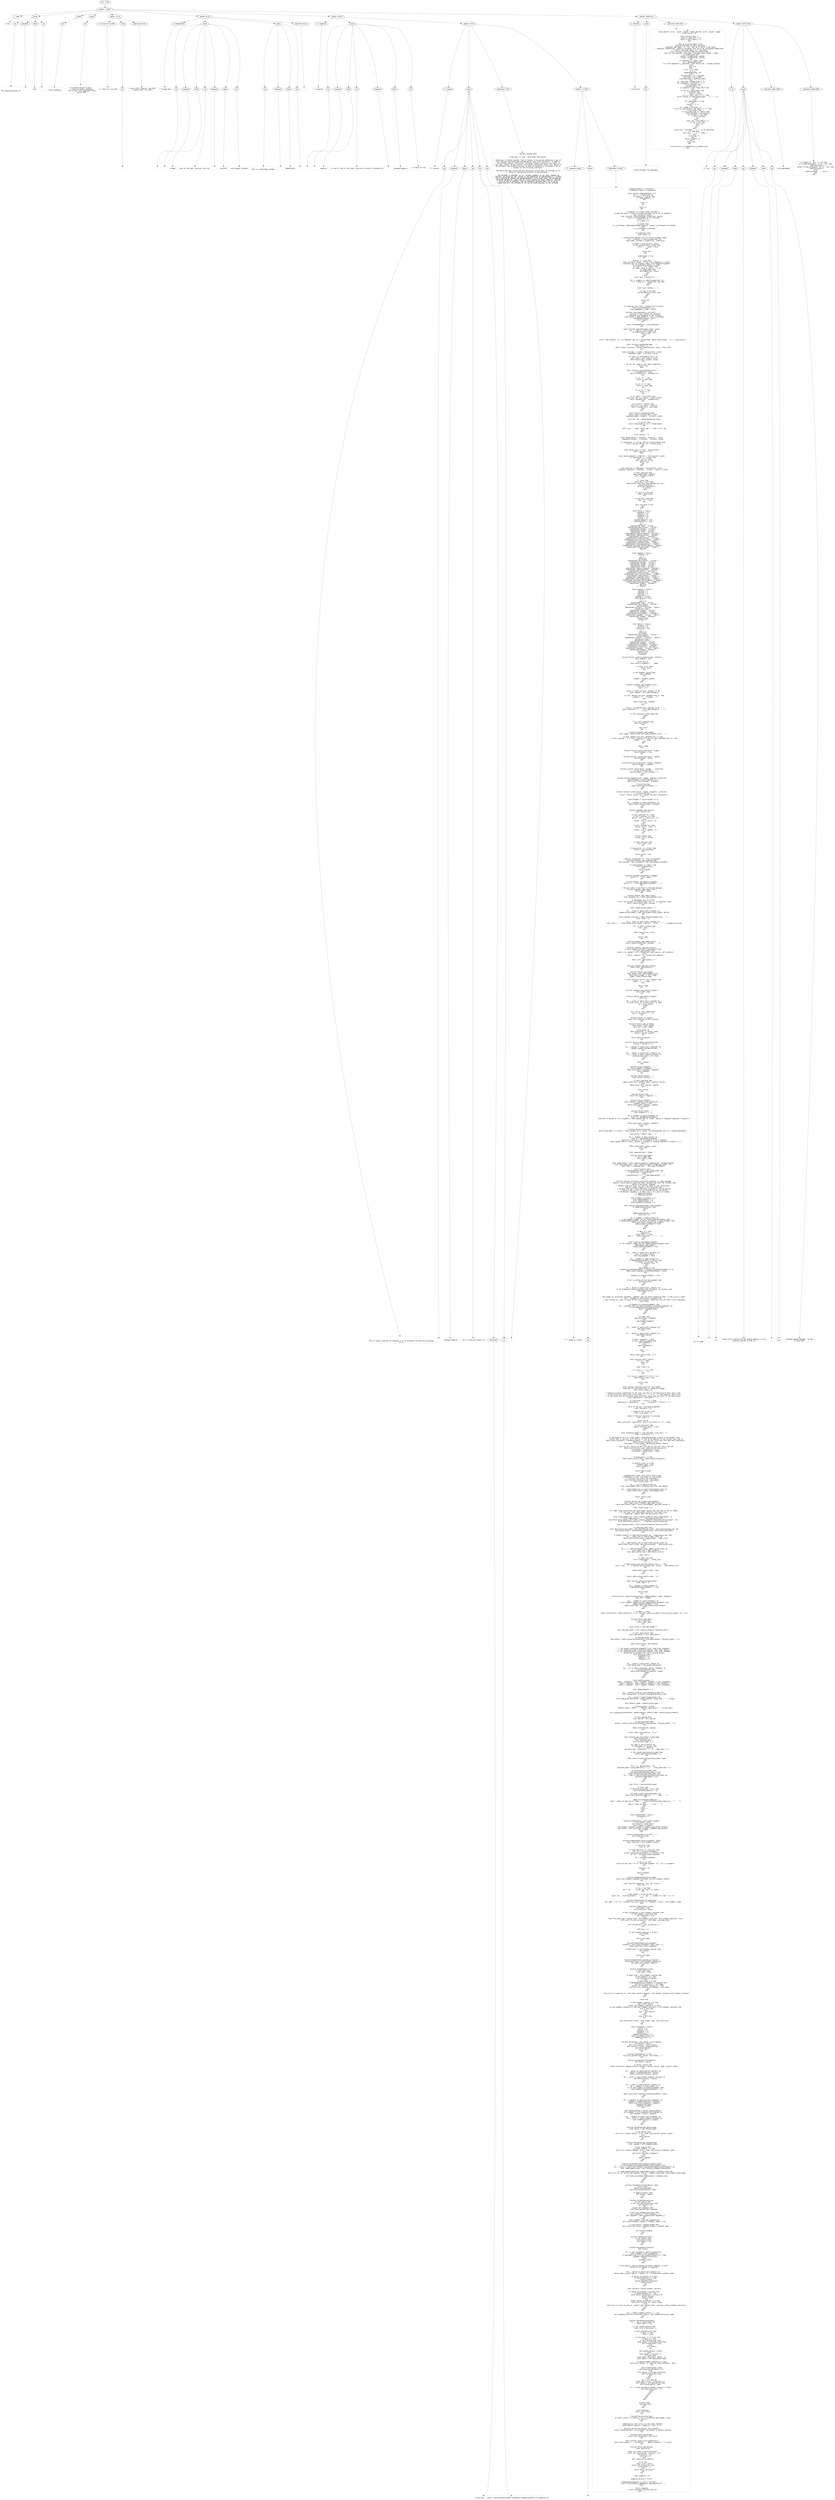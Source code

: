 digraph lpegNode {

node [fontname=Helvetica]
edge [style=dashed]

doc_0 [label="doc - 1709"]


doc_0 -> { section_1}
{rank=same; section_1}

section_1 [label="section: 1-1587"]


// END RANK doc_0

section_1 -> { header_2 prose_3 prose_4 prose_5 section_6 section_7 section_8 section_9}
{rank=same; header_2 prose_3 prose_4 prose_5 section_6 section_7 section_8 section_9}

header_2 [label="1 : load"]

prose_3 [label="prose"]

prose_4 [label="prose"]

prose_5 [label="prose"]

section_6 [label="section: 12-21"]

section_7 [label="section: 22-33"]

section_8 [label="section: 34-39"]

section_9 [label="section: 1588-1674"]


// END RANK section_1

header_2 -> leaf_10
leaf_10  [color=Gray,shape=rectangle,fontname=Inconsolata,label="* load"]
// END RANK header_2

prose_3 -> { raw_11 prespace_12 literal_13 raw_14}
{rank=same; raw_11 prespace_12 literal_13 raw_14}

raw_11 [label="raw"]

prespace_12 [label="prespace"]

literal_13 [label="literal"]

raw_14 [label="raw"]


// END RANK prose_3

raw_11 -> leaf_15
leaf_15  [color=Gray,shape=rectangle,fontname=Inconsolata,label="

The responsibilities of"]
// END RANK raw_11

prespace_12 -> leaf_16
leaf_16  [color=Gray,shape=rectangle,fontname=Inconsolata,label=" "]
// END RANK prespace_12

literal_13 -> leaf_17
leaf_17  [color=Gray,shape=rectangle,fontname=Inconsolata,label="load"]
// END RANK literal_13

raw_14 -> leaf_18
leaf_18  [color=Gray,shape=rectangle,fontname=Inconsolata,label=":
"]
// END RANK raw_14

prose_4 -> { raw_19}
{rank=same; raw_19}

raw_19 [label="raw"]


// END RANK prose_4

raw_19 -> leaf_20
leaf_20  [color=Gray,shape=rectangle,fontname=Inconsolata,label="
- Parse arguments
"]
// END RANK raw_19

prose_5 -> { raw_21}
{rank=same; raw_21}

raw_21 [label="raw"]


// END RANK prose_5

raw_21 -> leaf_22
leaf_22  [color=Gray,shape=rectangle,fontname=Inconsolata,label="
- If interactive and scripts:
   - Clone the global namespace
   - Run scripts into namespace clone
   - Launch REPL.
"]
// END RANK raw_21

section_6 -> { header_23 prose_24 codeblock_25}
{rank=same; header_23 prose_24 codeblock_25}

header_23 [label="3 : Check for lua-utf8"]

prose_24 [label="prose"]

codeblock_25 [label="code block 16-19"]


// END RANK section_6

header_23 -> leaf_26
leaf_26  [color=Gray,shape=rectangle,fontname=Inconsolata,label="*** Check for lua-utf8"]
// END RANK header_23

prose_24 -> { raw_27}
{rank=same; raw_27}

raw_27 [label="raw"]


// END RANK prose_24

raw_27 -> leaf_28
leaf_28  [color=Gray,shape=rectangle,fontname=Inconsolata,label="
"]
// END RANK raw_27

codeblock_25 -> leaf_29
leaf_29  [color=Gray,shape=rectangle,fontname=Inconsolata,label="-- local utf8 = require \"lua-utf8\"
-- assert(utf8, \"no utf8\")"]
// END RANK codeblock_25

section_7 -> { header_30 prose_31 prose_32 codeblock_33}
{rank=same; header_30 prose_31 prose_32 codeblock_33}

header_30 [label="2 : Bridge Path"]

prose_31 [label="prose"]

prose_32 [label="prose"]

codeblock_33 [label="code block 28-31"]


// END RANK section_7

header_30 -> leaf_34
leaf_34  [color=Gray,shape=rectangle,fontname=Inconsolata,label="** Bridge Path"]
// END RANK header_30

prose_31 -> { raw_35 prespace_36 literal_37 raw_38 prespace_39 literal_40 raw_41}
{rank=same; raw_35 prespace_36 literal_37 raw_38 prespace_39 literal_40 raw_41}

raw_35 [label="raw"]

prespace_36 [label="prespace"]

literal_37 [label="literal"]

raw_38 [label="raw"]

prespace_39 [label="prespace"]

literal_40 [label="literal"]

raw_41 [label="raw"]


// END RANK prose_31

raw_35 -> leaf_42
leaf_42  [color=Gray,shape=rectangle,fontname=Inconsolata,label=""]
// END RANK raw_35

prespace_36 -> leaf_43
leaf_43  [color=Gray,shape=rectangle,fontname=Inconsolata,label=""]
// END RANK prespace_36

literal_37 -> leaf_44
leaf_44  [color=Gray,shape=rectangle,fontname=Inconsolata,label="bridge"]
// END RANK literal_37

raw_38 -> leaf_45
leaf_45  [color=Gray,shape=rectangle,fontname=Inconsolata,label=" uses its own path, distinct from the"]
// END RANK raw_38

prespace_39 -> leaf_46
leaf_46  [color=Gray,shape=rectangle,fontname=Inconsolata,label=" "]
// END RANK prespace_39

literal_40 -> leaf_47
leaf_47  [color=Gray,shape=rectangle,fontname=Inconsolata,label="LUA_PATH"]
// END RANK literal_40

raw_41 -> leaf_48
leaf_48  [color=Gray,shape=rectangle,fontname=Inconsolata,label=" environment variable.
"]
// END RANK raw_41

prose_32 -> { raw_49 prespace_50 literal_51 raw_52}
{rank=same; raw_49 prespace_50 literal_51 raw_52}

raw_49 [label="raw"]

prespace_50 [label="prespace"]

literal_51 [label="literal"]

raw_52 [label="raw"]


// END RANK prose_32

raw_49 -> leaf_53
leaf_53  [color=Gray,shape=rectangle,fontname=Inconsolata,label="
This is, predictably enough,"]
// END RANK raw_49

prespace_50 -> leaf_54
leaf_54  [color=Gray,shape=rectangle,fontname=Inconsolata,label=" "]
// END RANK prespace_50

literal_51 -> leaf_55
leaf_55  [color=Gray,shape=rectangle,fontname=Inconsolata,label="BRIDGE_PATH"]
// END RANK literal_51

raw_52 -> leaf_56
leaf_56  [color=Gray,shape=rectangle,fontname=Inconsolata,label=".
"]
// END RANK raw_52

codeblock_33 -> leaf_57
leaf_57  [color=Gray,shape=rectangle,fontname=Inconsolata,label="
"]
// END RANK codeblock_33

section_8 -> { header_58 prose_59 section_60}
{rank=same; header_58 prose_59 section_60}

header_58 [label="2 : Argparse"]

prose_59 [label="prose"]

section_60 [label="section: 40-70"]


// END RANK section_8

header_58 -> leaf_61
leaf_61  [color=Gray,shape=rectangle,fontname=Inconsolata,label="** Argparse"]
// END RANK header_58

prose_59 -> { raw_62 prespace_63 literal_64 raw_65 prespace_66 literal_67 raw_68}
{rank=same; raw_62 prespace_63 literal_64 raw_65 prespace_66 literal_67 raw_68}

raw_62 [label="raw"]

prespace_63 [label="prespace"]

literal_64 [label="literal"]

raw_65 [label="raw"]

prespace_66 [label="prespace"]

literal_67 [label="literal"]

raw_68 [label="raw"]


// END RANK prose_59

raw_62 -> leaf_69
leaf_69  [color=Gray,shape=rectangle,fontname=Inconsolata,label=""]
// END RANK raw_62

prespace_63 -> leaf_70
leaf_70  [color=Gray,shape=rectangle,fontname=Inconsolata,label=""]
// END RANK prespace_63

literal_64 -> leaf_71
leaf_71  [color=Gray,shape=rectangle,fontname=Inconsolata,label="argparse"]
// END RANK literal_64

raw_65 -> leaf_72
leaf_72  [color=Gray,shape=rectangle,fontname=Inconsolata,label=" is what it says on the label, and we're lifting it wholesale as"]
// END RANK raw_65

prespace_66 -> leaf_73
leaf_73  [color=Gray,shape=rectangle,fontname=Inconsolata,label=""]
// END RANK prespace_66

literal_67 -> leaf_74
leaf_74  [color=Gray,shape=rectangle,fontname=Inconsolata,label="package.argparse"]
// END RANK literal_67

raw_68 -> leaf_75
leaf_75  [color=Gray,shape=rectangle,fontname=Inconsolata,label=", at least for now.

"]
// END RANK raw_68

section_60 -> { header_76 prose_77 codeblock_78 section_79}
{rank=same; header_76 prose_77 codeblock_78 section_79}

header_76 [label="3 : License"]

prose_77 [label="prose"]

codeblock_78 [label="code block 47-68"]

section_79 [label="section: 71-1587"]


// END RANK section_60

header_76 -> leaf_80
leaf_80  [color=Gray,shape=rectangle,fontname=Inconsolata,label="*** License"]
// END RANK header_76

prose_77 -> { raw_81 prespace_82 literal_83 raw_84 link_85 raw_86}
{rank=same; raw_81 prespace_82 literal_83 raw_84 link_85 raw_86}

raw_81 [label="raw"]

prespace_82 [label="prespace"]

literal_83 [label="literal"]

raw_84 [label="raw"]

link_85 [label="link"]

raw_86 [label="raw"]


// END RANK prose_77

raw_81 -> leaf_87
leaf_87  [color=Gray,shape=rectangle,fontname=Inconsolata,label="

This is lightly modified by wrapping it in an anonymous function and assigning
it to"]
// END RANK raw_81

prespace_82 -> leaf_88
leaf_88  [color=Gray,shape=rectangle,fontname=Inconsolata,label=" "]
// END RANK prespace_82

literal_83 -> leaf_89
leaf_89  [color=Gray,shape=rectangle,fontname=Inconsolata,label="package.argparse"]
// END RANK literal_83

raw_84 -> leaf_90
leaf_90  [color=Gray,shape=rectangle,fontname=Inconsolata,label=", but is otherwise exactly as"]
// END RANK raw_84

link_85 -> { anchortext_91 url_92}
{rank=same; anchortext_91 url_92}

anchortext_91 [label="anchortext"]

url_92 [label="url"]


// END RANK link_85

anchortext_91 -> leaf_93
leaf_93  [color=Gray,shape=rectangle,fontname=Inconsolata,label="found here"]
// END RANK anchortext_91

url_92 -> leaf_94
leaf_94  [color=Gray,shape=rectangle,fontname=Inconsolata,label="https://raw.githubusercontent.com/mpeterv/argparse/master/src/argparse.lua"]
// END RANK url_92

raw_86 -> leaf_95
leaf_95  [color=Gray,shape=rectangle,fontname=Inconsolata,label=".
"]
// END RANK raw_86

codeblock_78 -> leaf_96
leaf_96  [color=Gray,shape=rectangle,fontname=Inconsolata,label="-- The MIT License (MIT)

-- Copyright (c) 2013 - 2018 Peter Melnichenko

-- Permission is hereby granted, free of charge, to any person obtaining a copy of
-- this software and associated documentation files (the \"Software\"), to deal in
-- the Software without restriction, including without limitation the rights to
-- use, copy, modify, merge, publish, distribute, sublicense, and/or sell copies of
-- the Software, and to permit persons to whom the Software is furnished to do so,
-- subject to the following conditions:

-- The above copyright notice and this permission notice shall be included in all
-- copies or substantial portions of the Software.

-- THE SOFTWARE IS PROVIDED \"AS IS\", WITHOUT WARRANTY OF ANY KIND, EXPRESS OR
-- IMPLIED, INCLUDING BUT NOT LIMITED TO THE WARRANTIES OF MERCHANTABILITY, FITNESS
-- FOR A PARTICULAR PURPOSE AND NONINFRINGEMENT. IN NO EVENT SHALL THE AUTHORS OR
-- COPYRIGHT HOLDERS BE LIABLE FOR ANY CLAIM, DAMAGES OR OTHER LIABILITY, WHETHER
-- IN AN ACTION OF CONTRACT, TORT OR OTHERWISE, ARISING FROM, OUT OF OR IN
-- CONNECTION WITH THE SOFTWARE OR THE USE OR OTHER DEALINGS IN THE SOFTWARE."]
// END RANK codeblock_78

section_79 -> { header_97 prose_98 codeblock_99}
{rank=same; header_97 prose_98 codeblock_99}

header_97 [label="4 : argparse, proper."]

prose_98 [label="prose"]

codeblock_99 [label="code block 73-1585"]


// END RANK section_79

header_97 -> leaf_100
leaf_100  [color=Gray,shape=rectangle,fontname=Inconsolata,label="**** argparse, proper."]
// END RANK header_97

prose_98 -> { raw_101}
{rank=same; raw_101}

raw_101 [label="raw"]


// END RANK prose_98

raw_101 -> leaf_102
leaf_102  [color=Gray,shape=rectangle,fontname=Inconsolata,label="
"]
// END RANK raw_101

codeblock_99 -> leaf_103
leaf_103  [color=Gray,shape=rectangle,fontname=Inconsolata,label="package.argparse = (function()
-- skipping a level of indentation

local function deep_update(t1, t2)
   for k, v in pairs(t2) do
      if type(v) == \"table\" then
         v = deep_update({}, v)
      end

      t1[k] = v
   end

   return t1
end

-- A property is a tuple {name, callback}.
-- properties.args is number of properties that can be set as arguments
-- when calling an object.
local function class(prototype, properties, parent)
   -- Class is the metatable of its instances.
   local cl = {}
   cl.__index = cl

   if parent then
      cl.__prototype = deep_update(deep_update({}, parent.__prototype), prototype)
   else
      cl.__prototype = prototype
   end

   if properties then
      local names = {}

      -- Create setter methods and fill set of property names.
      for _, property in ipairs(properties) do
         local name, callback = property[1], property[2]

         cl[name] = function(self, value)
            if not callback(self, value) then
               self[\"_\" .. name] = value
            end

            return self
         end

         names[name] = true
      end

      function cl.__call(self, ...)
         -- When calling an object, if the first argument is a table,
         -- interpret keys as property names, else delegate arguments
         -- to corresponding setters in order.
         if type((...)) == \"table\" then
            for name, value in pairs((...)) do
               if names[name] then
                  self[name](self, value)
               end
            end
         else
            local nargs = select(\"#\", ...)

            for i, property in ipairs(properties) do
               if i > nargs or i > properties.args then
                  break
               end

               local arg = select(i, ...)

               if arg ~= nil then
                  self[property[1]](self, arg)
               end
            end
         end

         return self
      end
   end

   -- If indexing class fails, fallback to its parent.
   local class_metatable = {}
   class_metatable.__index = parent

   function class_metatable.__call(self, ...)
      -- Calling a class returns its instance.
      -- Arguments are delegated to the instance.
      local object = deep_update({}, self.__prototype)
      setmetatable(object, self)
      return object(...)
   end

   return setmetatable(cl, class_metatable)
end

local function typecheck(name, types, value)
   for _, type_ in ipairs(types) do
      if type(value) == type_ then
         return true
      end
   end

   error((\"bad property '%s' (%s expected, got %s)\"):format(name, table.concat(types, \" or \"), type(value)))
end

local function typechecked(name, ...)
   local types = {...}
   return {name, function(_, value) typecheck(name, types, value) end}
end

local multiname = {\"name\", function(self, value)
   typecheck(\"name\", {\"string\"}, value)

   for alias in value:gmatch(\"%S+\") do
      self._name = self._name or alias
      table.insert(self._aliases, alias)
   end

   -- Do not set _name as with other properties.
   return true
end}

local function parse_boundaries(str)
   if tonumber(str) then
      return tonumber(str), tonumber(str)
   end

   if str == \"*\" then
      return 0, math.huge
   end

   if str == \"+\" then
      return 1, math.huge
   end

   if str == \"?\" then
      return 0, 1
   end

   if str:match \"^%d+%-%d+$\" then
      local min, max = str:match \"^(%d+)%-(%d+)$\"
      return tonumber(min), tonumber(max)
   end

   if str:match \"^%d+%+$\" then
      local min = str:match \"^(%d+)%+$\"
      return tonumber(min), math.huge
   end
end

local function boundaries(name)
   return {name, function(self, value)
      typecheck(name, {\"number\", \"string\"}, value)

      local min, max = parse_boundaries(value)

      if not min then
         error((\"bad property '%s'\"):format(name))
      end

      self[\"_min\" .. name], self[\"_max\" .. name] = min, max
   end}
end

local actions = {}

local option_action = {\"action\", function(_, value)
   typecheck(\"action\", {\"function\", \"string\"}, value)

   if type(value) == \"string\" and not actions[value] then
      error((\"unknown action '%s'\"):format(value))
   end
end}

local option_init = {\"init\", function(self)
   self._has_init = true
end}

local option_default = {\"default\", function(self, value)
   if type(value) ~= \"string\" then
      self._init = value
      self._has_init = true
      return true
   end
end}

local add_help = {\"add_help\", function(self, value)
   typecheck(\"add_help\", {\"boolean\", \"string\", \"table\"}, value)

   if self._has_help then
      table.remove(self._options)
      self._has_help = false
   end

   if value then
      local help = self:flag()
         :description \"Show this help message and exit.\"
         :action(function()
            print(self:get_help())
            os.exit(0)
         end)

      if value ~= true then
         help = help(value)
      end

      if not help._name then
         help \"-h\" \"--help\"
      end

      self._has_help = true
   end
end}

local Parser = class({
   _arguments = {},
   _options = {},
   _commands = {},
   _mutexes = {},
   _groups = {},
   _require_command = true,
   _handle_options = true
}, {
   args = 3,
   typechecked(\"name\", \"string\"),
   typechecked(\"description\", \"string\"),
   typechecked(\"epilog\", \"string\"),
   typechecked(\"usage\", \"string\"),
   typechecked(\"help\", \"string\"),
   typechecked(\"require_command\", \"boolean\"),
   typechecked(\"handle_options\", \"boolean\"),
   typechecked(\"action\", \"function\"),
   typechecked(\"command_target\", \"string\"),
   typechecked(\"help_vertical_space\", \"number\"),
   typechecked(\"usage_margin\", \"number\"),
   typechecked(\"usage_max_width\", \"number\"),
   typechecked(\"help_usage_margin\", \"number\"),
   typechecked(\"help_description_margin\", \"number\"),
   typechecked(\"help_max_width\", \"number\"),
   add_help
})

local Command = class({
   _aliases = {}
}, {
   args = 3,
   multiname,
   typechecked(\"description\", \"string\"),
   typechecked(\"epilog\", \"string\"),
   typechecked(\"target\", \"string\"),
   typechecked(\"usage\", \"string\"),
   typechecked(\"help\", \"string\"),
   typechecked(\"require_command\", \"boolean\"),
   typechecked(\"handle_options\", \"boolean\"),
   typechecked(\"action\", \"function\"),
   typechecked(\"command_target\", \"string\"),
   typechecked(\"help_vertical_space\", \"number\"),
   typechecked(\"usage_margin\", \"number\"),
   typechecked(\"usage_max_width\", \"number\"),
   typechecked(\"help_usage_margin\", \"number\"),
   typechecked(\"help_description_margin\", \"number\"),
   typechecked(\"help_max_width\", \"number\"),
   typechecked(\"hidden\", \"boolean\"),
   add_help
}, Parser)

local Argument = class({
   _minargs = 1,
   _maxargs = 1,
   _mincount = 1,
   _maxcount = 1,
   _defmode = \"unused\",
   _show_default = true
}, {
   args = 5,
   typechecked(\"name\", \"string\"),
   typechecked(\"description\", \"string\"),
   option_default,
   typechecked(\"convert\", \"function\", \"table\"),
   boundaries(\"args\"),
   typechecked(\"target\", \"string\"),
   typechecked(\"defmode\", \"string\"),
   typechecked(\"show_default\", \"boolean\"),
   typechecked(\"argname\", \"string\", \"table\"),
   typechecked(\"hidden\", \"boolean\"),
   option_action,
   option_init
})

local Option = class({
   _aliases = {},
   _mincount = 0,
   _overwrite = true
}, {
   args = 6,
   multiname,
   typechecked(\"description\", \"string\"),
   option_default,
   typechecked(\"convert\", \"function\", \"table\"),
   boundaries(\"args\"),
   boundaries(\"count\"),
   typechecked(\"target\", \"string\"),
   typechecked(\"defmode\", \"string\"),
   typechecked(\"show_default\", \"boolean\"),
   typechecked(\"overwrite\", \"boolean\"),
   typechecked(\"argname\", \"string\", \"table\"),
   typechecked(\"hidden\", \"boolean\"),
   option_action,
   option_init
}, Argument)

function Parser:_inherit_property(name, default)
   local element = self

   while true do
      local value = element[\"_\" .. name]

      if value ~= nil then
         return value
      end

      if not element._parent then
         return default
      end

      element = element._parent
   end
end

function Argument:_get_argument_list()
   local buf = {}
   local i = 1

   while i <= math.min(self._minargs, 3) do
      local argname = self:_get_argname(i)

      if self._default and self._defmode:find \"a\" then
         argname = \"[\" .. argname .. \"]\"
      end

      table.insert(buf, argname)
      i = i+1
   end

   while i <= math.min(self._maxargs, 3) do
      table.insert(buf, \"[\" .. self:_get_argname(i) .. \"]\")
      i = i+1

      if self._maxargs == math.huge then
         break
      end
   end

   if i < self._maxargs then
      table.insert(buf, \"...\")
   end

   return buf
end

function Argument:_get_usage()
   local usage = table.concat(self:_get_argument_list(), \" \")

   if self._default and self._defmode:find \"u\" then
      if self._maxargs > 1 or (self._minargs == 1 and not self._defmode:find \"a\") then
         usage = \"[\" .. usage .. \"]\"
      end
   end

   return usage
end

function actions.store_true(result, target)
   result[target] = true
end

function actions.store_false(result, target)
   result[target] = false
end

function actions.store(result, target, argument)
   result[target] = argument
end

function actions.count(result, target, _, overwrite)
   if not overwrite then
      result[target] = result[target] + 1
   end
end

function actions.append(result, target, argument, overwrite)
   result[target] = result[target] or {}
   table.insert(result[target], argument)

   if overwrite then
      table.remove(result[target], 1)
   end
end

function actions.concat(result, target, arguments, overwrite)
   if overwrite then
      error(\"'concat' action can't handle too many invocations\")
   end

   result[target] = result[target] or {}

   for _, argument in ipairs(arguments) do
      table.insert(result[target], argument)
   end
end

function Argument:_get_action()
   local action, init

   if self._maxcount == 1 then
      if self._maxargs == 0 then
         action, init = \"store_true\", nil
      else
         action, init = \"store\", nil
      end
   else
      if self._maxargs == 0 then
         action, init = \"count\", 0
      else
         action, init = \"append\", {}
      end
   end

   if self._action then
      action = self._action
   end

   if self._has_init then
      init = self._init
   end

   if type(action) == \"string\" then
      action = actions[action]
   end

   return action, init
end

-- Returns placeholder for `narg`-th argument.
function Argument:_get_argname(narg)
   local argname = self._argname or self:_get_default_argname()

   if type(argname) == \"table\" then
      return argname[narg]
   else
      return argname
   end
end

function Argument:_get_default_argname()
   return \"<\" .. self._name .. \">\"
end

function Option:_get_default_argname()
   return \"<\" .. self:_get_default_target() .. \">\"
end

-- Returns labels to be shown in the help message.
function Argument:_get_label_lines()
   return {self._name}
end

function Option:_get_label_lines()
   local argument_list = self:_get_argument_list()

   if #argument_list == 0 then
      -- Don't put aliases for simple flags like `-h` on different lines.
      return {table.concat(self._aliases, \", \")}
   end

   local longest_alias_length = -1

   for _, alias in ipairs(self._aliases) do
      longest_alias_length = math.max(longest_alias_length, #alias)
   end

   local argument_list_repr = table.concat(argument_list, \" \")
   local lines = {}

   for i, alias in ipairs(self._aliases) do
      local line = (\" \"):rep(longest_alias_length - #alias) .. alias .. \" \" .. argument_list_repr

      if i ~= #self._aliases then
         line = line .. \",\"
      end

      table.insert(lines, line)
   end

   return lines
end

function Command:_get_label_lines()
   return {table.concat(self._aliases, \", \")}
end

function Argument:_get_description()
   if self._default and self._show_default then
      if self._description then
         return (\"%s (default: %s)\"):format(self._description, self._default)
      else
         return (\"default: %s\"):format(self._default)
      end
   else
      return self._description or \"\"
   end
end

function Command:_get_description()
   return self._description or \"\"
end

function Option:_get_usage()
   local usage = self:_get_argument_list()
   table.insert(usage, 1, self._name)
   usage = table.concat(usage, \" \")

   if self._mincount == 0 or self._default then
      usage = \"[\" .. usage .. \"]\"
   end

   return usage
end

function Argument:_get_default_target()
   return self._name
end

function Option:_get_default_target()
   local res

   for _, alias in ipairs(self._aliases) do
      if alias:sub(1, 1) == alias:sub(2, 2) then
         res = alias:sub(3)
         break
      end
   end

   res = res or self._name:sub(2)
   return (res:gsub(\"-\", \"_\"))
end

function Option:_is_vararg()
   return self._maxargs ~= self._minargs
end

function Parser:_get_fullname()
   local parent = self._parent
   local buf = {self._name}

   while parent do
      table.insert(buf, 1, parent._name)
      parent = parent._parent
   end

   return table.concat(buf, \" \")
end

function Parser:_update_charset(charset)
   charset = charset or {}

   for _, command in ipairs(self._commands) do
      command:_update_charset(charset)
   end

   for _, option in ipairs(self._options) do
      for _, alias in ipairs(option._aliases) do
         charset[alias:sub(1, 1)] = true
      end
   end

   return charset
end

function Parser:argument(...)
   local argument = Argument(...)
   table.insert(self._arguments, argument)
   return argument
end

function Parser:option(...)
   local option = Option(...)

   if self._has_help then
      table.insert(self._options, #self._options, option)
   else
      table.insert(self._options, option)
   end

   return option
end

function Parser:flag(...)
   return self:option():args(0)(...)
end

function Parser:command(...)
   local command = Command():add_help(true)(...)
   command._parent = self
   table.insert(self._commands, command)
   return command
end

function Parser:mutex(...)
   local elements = {...}

   for i, element in ipairs(elements) do
      local mt = getmetatable(element)
      assert(mt == Option or mt == Argument, (\"bad argument #%d to 'mutex' (Option or Argument expected)\"):format(i))
   end

   table.insert(self._mutexes, elements)
   return self
end

function Parser:group(name, ...)
   assert(type(name) == \"string\", (\"bad argument #1 to 'group' (string expected, got %s)\"):format(type(name)))

   local group = {name = name, ...}

   for i, element in ipairs(group) do
      local mt = getmetatable(element)
      assert(mt == Option or mt == Argument or mt == Command,
         (\"bad argument #%d to 'group' (Option or Argument or Command expected)\"):format(i + 1))
   end

   table.insert(self._groups, group)
   return self
end

local usage_welcome = \"Usage: \"

function Parser:get_usage()
   if self._usage then
      return self._usage
   end

   local usage_margin = self:_inherit_property(\"usage_margin\", #usage_welcome)
   local max_usage_width = self:_inherit_property(\"usage_max_width\", 70)
   local lines = {usage_welcome .. self:_get_fullname()}

   local function add(s)
      if #lines[#lines]+1+#s <= max_usage_width then
         lines[#lines] = lines[#lines] .. \" \" .. s
      else
         lines[#lines+1] = (\" \"):rep(usage_margin) .. s
      end
   end

   -- Normally options are before positional arguments in usage messages.
   -- However, vararg options should be after, because they can't be reliable used
   -- before a positional argument.
   -- Mutexes come into play, too, and are shown as soon as possible.
   -- Overall, output usages in the following order:
   -- 1. Mutexes that don't have positional arguments or vararg options.
   -- 2. Options that are not in any mutexes and are not vararg.
   -- 3. Positional arguments - on their own or as a part of a mutex.
   -- 4. Remaining mutexes.
   -- 5. Remaining options.

   local elements_in_mutexes = {}
   local added_elements = {}
   local added_mutexes = {}
   local argument_to_mutexes = {}

   local function add_mutex(mutex, main_argument)
      if added_mutexes[mutex] then
         return
      end

      added_mutexes[mutex] = true
      local buf = {}

      for _, element in ipairs(mutex) do
         if not element._hidden and not added_elements[element] then
            if getmetatable(element) == Option or element == main_argument then
               table.insert(buf, element:_get_usage())
               added_elements[element] = true
            end
         end
      end

      if #buf == 1 then
         add(buf[1])
      elseif #buf > 1 then
         add(\"(\" .. table.concat(buf, \" | \") .. \")\")
      end
   end

   local function add_element(element)
      if not element._hidden and not added_elements[element] then
         add(element:_get_usage())
         added_elements[element] = true
      end
   end

   for _, mutex in ipairs(self._mutexes) do
      local is_vararg = false
      local has_argument = false

      for _, element in ipairs(mutex) do
         if getmetatable(element) == Option then
            if element:_is_vararg() then
               is_vararg = true
            end
         else
            has_argument = true
            argument_to_mutexes[element] = argument_to_mutexes[element] or {}
            table.insert(argument_to_mutexes[element], mutex)
         end

         elements_in_mutexes[element] = true
      end

      if not is_vararg and not has_argument then
         add_mutex(mutex)
      end
   end

   for _, option in ipairs(self._options) do
      if not elements_in_mutexes[option] and not option:_is_vararg() then
         add_element(option)
      end
   end

   -- Add usages for positional arguments, together with one mutex containing them, if they are in a mutex.
   for _, argument in ipairs(self._arguments) do
      -- Pick a mutex as a part of which to show this argument, take the first one that's still available.
      local mutex

      if elements_in_mutexes[argument] then
         for _, argument_mutex in ipairs(argument_to_mutexes[argument]) do
            if not added_mutexes[argument_mutex] then
               mutex = argument_mutex
            end
         end
      end

      if mutex then
         add_mutex(mutex, argument)
      else
         add_element(argument)
      end
   end

   for _, mutex in ipairs(self._mutexes) do
      add_mutex(mutex)
   end

   for _, option in ipairs(self._options) do
      add_element(option)
   end

   if #self._commands > 0 then
      if self._require_command then
         add(\"<command>\")
      else
         add(\"[<command>]\")
      end

      add(\"...\")
   end

   return table.concat(lines, \"\\n\")
end

local function split_lines(s)
   if s == \"\" then
      return {}
   end

   local lines = {}

   if s:sub(-1) ~= \"\\n\" then
      s = s .. \"\\n\"
   end

   for line in s:gmatch(\"([^\\n]*)\\n\") do
      table.insert(lines, line)
   end

   return lines
end

local function autowrap_line(line, max_length)
   -- Algorithm for splitting lines is simple and greedy.
   local result_lines = {}

   -- Preserve original indentation of the line, put this at the beginning of each result line.
   -- If the first word looks like a list marker ('*', '+', or '-'), add spaces so that starts
   -- of the second and the following lines vertically align with the start of the second word.
   local indentation = line:match(\"^ *\")

   if line:find(\"^ *[%*%+%-]\") then
      indentation = indentation .. \" \" .. line:match(\"^ *[%*%+%-]( *)\")
   end

   -- Parts of the last line being assembled.
   local line_parts = {}

   -- Length of the current line.
   local line_length = 0

   -- Index of the next character to consider.
   local index = 1

   while true do
      local word_start, word_finish, word = line:find(\"([^ ]+)\", index)

      if not word_start then
         -- Ignore trailing spaces, if any.
         break
      end

      local preceding_spaces = line:sub(index, word_start - 1)
      index = word_finish + 1

      if (#line_parts == 0) or (line_length + #preceding_spaces + #word <= max_length) then
         -- Either this is the very first word or it fits as an addition to the current line, add it.
         table.insert(line_parts, preceding_spaces) -- For the very first word this adds the indentation.
         table.insert(line_parts, word)
         line_length = line_length + #preceding_spaces + #word
      else
         -- Does not fit, finish current line and put the word into a new one.
         table.insert(result_lines, table.concat(line_parts))
         line_parts = {indentation, word}
         line_length = #indentation + #word
      end
   end

   if #line_parts > 0 then
      table.insert(result_lines, table.concat(line_parts))
   end

   if #result_lines == 0 then
      -- Preserve empty lines.
      result_lines[1] = \"\"
   end

   return result_lines
end

-- Automatically wraps lines within given array,
-- attempting to limit line length to `max_length`.
-- Existing line splits are preserved.
local function autowrap(lines, max_length)
   local result_lines = {}

   for _, line in ipairs(lines) do
      local autowrapped_lines = autowrap_line(line, max_length)

      for _, autowrapped_line in ipairs(autowrapped_lines) do
         table.insert(result_lines, autowrapped_line)
      end
   end

   return result_lines
end

function Parser:_get_element_help(element)
   local label_lines = element:_get_label_lines()
   local description_lines = split_lines(element:_get_description())

   local result_lines = {}

   -- All label lines should have the same length (except the last one, it has no comma).
   -- If too long, start description after all the label lines.
   -- Otherwise, combine label and description lines.

   local usage_margin_len = self:_inherit_property(\"help_usage_margin\", 3)
   local usage_margin = (\" \"):rep(usage_margin_len)
   local description_margin_len = self:_inherit_property(\"help_description_margin\", 25)
   local description_margin = (\" \"):rep(description_margin_len)

   local help_max_width = self:_inherit_property(\"help_max_width\")

   if help_max_width then
      local description_max_width = math.max(help_max_width - description_margin_len, 10)
      description_lines = autowrap(description_lines, description_max_width)
   end

   if #label_lines[1] >= (description_margin_len - usage_margin_len) then
      for _, label_line in ipairs(label_lines) do
         table.insert(result_lines, usage_margin .. label_line)
      end

      for _, description_line in ipairs(description_lines) do
         table.insert(result_lines, description_margin .. description_line)
      end
   else
      for i = 1, math.max(#label_lines, #description_lines) do
         local label_line = label_lines[i]
         local description_line = description_lines[i]

         local line = \"\"

         if label_line then
            line = usage_margin .. label_line
         end

         if description_line and description_line ~= \"\" then
            line = line .. (\" \"):rep(description_margin_len - #line) .. description_line
         end

         table.insert(result_lines, line)
      end
   end

   return table.concat(result_lines, \"\\n\")
end

local function get_group_types(group)
   local types = {}

   for _, element in ipairs(group) do
      types[getmetatable(element)] = true
   end

   return types
end

function Parser:_add_group_help(blocks, added_elements, label, elements)
   local buf = {label}

   for _, element in ipairs(elements) do
      if not element._hidden and not added_elements[element] then
         added_elements[element] = true
         table.insert(buf, self:_get_element_help(element))
      end
   end

   if #buf > 1 then
      table.insert(blocks, table.concat(buf, (\"\\n\"):rep(self:_inherit_property(\"help_vertical_space\", 0) + 1)))
   end
end

function Parser:get_help()
   if self._help then
      return self._help
   end

   local blocks = {self:get_usage()}

   local help_max_width = self:_inherit_property(\"help_max_width\")

   if self._description then
      local description = self._description

      if help_max_width then
         description = table.concat(autowrap(split_lines(description), help_max_width), \"\\n\")
      end

      table.insert(blocks, description)
   end

   -- 1. Put groups containing arguments first, then other arguments.
   -- 2. Put remaining groups containing options, then other options.
   -- 3. Put remaining groups containing commands, then other commands.
   -- Assume that an element can't be in several groups.
   local groups_by_type = {
      [Argument] = {},
      [Option] = {},
      [Command] = {}
   }

   for _, group in ipairs(self._groups) do
      local group_types = get_group_types(group)

      for _, mt in ipairs({Argument, Option, Command}) do
         if group_types[mt] then
            table.insert(groups_by_type[mt], group)
            break
         end
      end
   end

   local default_groups = {
      {name = \"Arguments\", type = Argument, elements = self._arguments},
      {name = \"Options\", type = Option, elements = self._options},
      {name = \"Commands\", type = Command, elements = self._commands}
   }

   local added_elements = {}

   for _, default_group in ipairs(default_groups) do
      local type_groups = groups_by_type[default_group.type]

      for _, group in ipairs(type_groups) do
         self:_add_group_help(blocks, added_elements, group.name .. \":\", group)
      end

      local default_label = default_group.name .. \":\"

      if #type_groups > 0 then
         default_label = \"Other \" .. default_label:gsub(\"^.\", string.lower)
      end

      self:_add_group_help(blocks, added_elements, default_label, default_group.elements)
   end

   if self._epilog then
      local epilog = self._epilog

      if help_max_width then
         epilog = table.concat(autowrap(split_lines(epilog), help_max_width), \"\\n\")
      end

      table.insert(blocks, epilog)
   end

   return table.concat(blocks, \"\\n\\n\")
end

local function get_tip(context, wrong_name)
   local context_pool = {}
   local possible_name
   local possible_names = {}

   for name in pairs(context) do
      if type(name) == \"string\" then
         for i = 1, #name do
            possible_name = name:sub(1, i - 1) .. name:sub(i + 1)

            if not context_pool[possible_name] then
               context_pool[possible_name] = {}
            end

            table.insert(context_pool[possible_name], name)
         end
      end
   end

   for i = 1, #wrong_name + 1 do
      possible_name = wrong_name:sub(1, i - 1) .. wrong_name:sub(i + 1)

      if context[possible_name] then
         possible_names[possible_name] = true
      elseif context_pool[possible_name] then
         for _, name in ipairs(context_pool[possible_name]) do
            possible_names[name] = true
         end
      end
   end

   local first = next(possible_names)

   if first then
      if next(possible_names, first) then
         local possible_names_arr = {}

         for name in pairs(possible_names) do
            table.insert(possible_names_arr, \"'\" .. name .. \"'\")
         end

         table.sort(possible_names_arr)
         return \"\\nDid you mean one of these: \" .. table.concat(possible_names_arr, \" \") .. \"?\"
      else
         return \"\\nDid you mean '\" .. first .. \"'?\"
      end
   else
      return \"\"
   end
end

local ElementState = class({
   invocations = 0
})

function ElementState:__call(state, element)
   self.state = state
   self.result = state.result
   self.element = element
   self.target = element._target or element:_get_default_target()
   self.action, self.result[self.target] = element:_get_action()
   return self
end

function ElementState:error(fmt, ...)
   self.state:error(fmt, ...)
end

function ElementState:convert(argument, index)
   local converter = self.element._convert

   if converter then
      local ok, err

      if type(converter) == \"function\" then
         ok, err = converter(argument)
      elseif type(converter[index]) == \"function\" then
         ok, err = converter[index](argument)
      else
         ok = converter[argument]
      end

      if ok == nil then
         self:error(err and \"%s\" or \"malformed argument '%s'\", err or argument)
      end

      argument = ok
   end

   return argument
end

function ElementState:default(mode)
   return self.element._defmode:find(mode) and self.element._default
end

local function bound(noun, min, max, is_max)
   local res = \"\"

   if min ~= max then
      res = \"at \" .. (is_max and \"most\" or \"least\") .. \" \"
   end

   local number = is_max and max or min
   return res .. tostring(number) .. \" \" .. noun ..  (number == 1 and \"\" or \"s\")
end

function ElementState:set_name(alias)
   self.name = (\"%s '%s'\"):format(alias and \"option\" or \"argument\", alias or self.element._name)
end

function ElementState:invoke()
   self.open = true
   self.overwrite = false

   if self.invocations >= self.element._maxcount then
      if self.element._overwrite then
         self.overwrite = true
      else
         local num_times_repr = bound(\"time\", self.element._mincount, self.element._maxcount, true)
         self:error(\"%s must be used %s\", self.name, num_times_repr)
      end
   else
      self.invocations = self.invocations + 1
   end

   self.args = {}

   if self.element._maxargs <= 0 then
      self:close()
   end

   return self.open
end

function ElementState:pass(argument)
   argument = self:convert(argument, #self.args + 1)
   table.insert(self.args, argument)

   if #self.args >= self.element._maxargs then
      self:close()
   end

   return self.open
end

function ElementState:complete_invocation()
   while #self.args < self.element._minargs do
      self:pass(self.element._default)
   end
end

function ElementState:close()
   if self.open then
      self.open = false

      if #self.args < self.element._minargs then
         if self:default(\"a\") then
            self:complete_invocation()
         else
            if #self.args == 0 then
               if getmetatable(self.element) == Argument then
                  self:error(\"missing %s\", self.name)
               elseif self.element._maxargs == 1 then
                  self:error(\"%s requires an argument\", self.name)
               end
            end

            self:error(\"%s requires %s\", self.name, bound(\"argument\", self.element._minargs, self.element._maxargs))
         end
      end

      local args

      if self.element._maxargs == 0 then
         args = self.args[1]
      elseif self.element._maxargs == 1 then
         if self.element._minargs == 0 and self.element._mincount ~= self.element._maxcount then
            args = self.args
         else
            args = self.args[1]
         end
      else
         args = self.args
      end

      self.action(self.result, self.target, args, self.overwrite)
   end
end

local ParseState = class({
   result = {},
   options = {},
   arguments = {},
   argument_i = 1,
   element_to_mutexes = {},
   mutex_to_element_state = {},
   command_actions = {}
})

function ParseState:__call(parser, error_handler)
   self.parser = parser
   self.error_handler = error_handler
   self.charset = parser:_update_charset()
   self:switch(parser)
   return self
end

function ParseState:error(fmt, ...)
   self.error_handler(self.parser, fmt:format(...))
end

function ParseState:switch(parser)
   self.parser = parser

   if parser._action then
      table.insert(self.command_actions, {action = parser._action, name = parser._name})
   end

   for _, option in ipairs(parser._options) do
      option = ElementState(self, option)
      table.insert(self.options, option)

      for _, alias in ipairs(option.element._aliases) do
         self.options[alias] = option
      end
   end

   for _, mutex in ipairs(parser._mutexes) do
      for _, element in ipairs(mutex) do
         if not self.element_to_mutexes[element] then
            self.element_to_mutexes[element] = {}
         end

         table.insert(self.element_to_mutexes[element], mutex)
      end
   end

   for _, argument in ipairs(parser._arguments) do
      argument = ElementState(self, argument)
      table.insert(self.arguments, argument)
      argument:set_name()
      argument:invoke()
   end

   self.handle_options = parser._handle_options
   self.argument = self.arguments[self.argument_i]
   self.commands = parser._commands

   for _, command in ipairs(self.commands) do
      for _, alias in ipairs(command._aliases) do
         self.commands[alias] = command
      end
   end
end

function ParseState:get_option(name)
   local option = self.options[name]

   if not option then
      self:error(\"unknown option '%s'%s\", name, get_tip(self.options, name))
   else
      return option
   end
end

function ParseState:get_command(name)
   local command = self.commands[name]

   if not command then
      if #self.commands > 0 then
         self:error(\"unknown command '%s'%s\", name, get_tip(self.commands, name))
      else
         self:error(\"too many arguments\")
      end
   else
      return command
   end
end

function ParseState:check_mutexes(element_state)
   if self.element_to_mutexes[element_state.element] then
      for _, mutex in ipairs(self.element_to_mutexes[element_state.element]) do
         local used_element_state = self.mutex_to_element_state[mutex]

         if used_element_state and used_element_state ~= element_state then
            self:error(\"%s can not be used together with %s\", element_state.name, used_element_state.name)
         else
            self.mutex_to_element_state[mutex] = element_state
         end
      end
   end
end

function ParseState:invoke(option, name)
   self:close()
   option:set_name(name)
   self:check_mutexes(option, name)

   if option:invoke() then
      self.option = option
   end
end

function ParseState:pass(arg)
   if self.option then
      if not self.option:pass(arg) then
         self.option = nil
      end
   elseif self.argument then
      self:check_mutexes(self.argument)

      if not self.argument:pass(arg) then
         self.argument_i = self.argument_i + 1
         self.argument = self.arguments[self.argument_i]
      end
   else
      local command = self:get_command(arg)
      self.result[command._target or command._name] = true

      if self.parser._command_target then
         self.result[self.parser._command_target] = command._name
      end

      self:switch(command)
   end
end

function ParseState:close()
   if self.option then
      self.option:close()
      self.option = nil
   end
end

function ParseState:finalize()
   self:close()

   for i = self.argument_i, #self.arguments do
      local argument = self.arguments[i]
      if #argument.args == 0 and argument:default(\"u\") then
         argument:complete_invocation()
      else
         argument:close()
      end
   end

   if self.parser._require_command and #self.commands > 0 then
      self:error(\"a command is required\")
   end

   for _, option in ipairs(self.options) do
      option.name = option.name or (\"option '%s'\"):format(option.element._name)

      if option.invocations == 0 then
         if option:default(\"u\") then
            option:invoke()
            option:complete_invocation()
            option:close()
         end
      end

      local mincount = option.element._mincount

      if option.invocations < mincount then
         if option:default(\"a\") then
            while option.invocations < mincount do
               option:invoke()
               option:close()
            end
         elseif option.invocations == 0 then
            self:error(\"missing %s\", option.name)
         else
            self:error(\"%s must be used %s\", option.name, bound(\"time\", mincount, option.element._maxcount))
         end
      end
   end

   for i = #self.command_actions, 1, -1 do
      self.command_actions[i].action(self.result, self.command_actions[i].name)
   end
end

function ParseState:parse(args)
   for _, arg in ipairs(args) do
      local plain = true

      if self.handle_options then
         local first = arg:sub(1, 1)

         if self.charset[first] then
            if #arg > 1 then
               plain = false

               if arg:sub(2, 2) == first then
                  if #arg == 2 then
                     if self.options[arg] then
                        local option = self:get_option(arg)
                        self:invoke(option, arg)
                     else
                        self:close()
                     end

                     self.handle_options = false
                  else
                     local equals = arg:find \"=\"
                     if equals then
                        local name = arg:sub(1, equals - 1)
                        local option = self:get_option(name)

                        if option.element._maxargs <= 0 then
                           self:error(\"option '%s' does not take arguments\", name)
                        end

                        self:invoke(option, name)
                        self:pass(arg:sub(equals + 1))
                     else
                        local option = self:get_option(arg)
                        self:invoke(option, arg)
                     end
                  end
               else
                  for i = 2, #arg do
                     local name = first .. arg:sub(i, i)
                     local option = self:get_option(name)
                     self:invoke(option, name)

                     if i ~= #arg and option.element._maxargs > 0 then
                        self:pass(arg:sub(i + 1))
                        break
                     end
                  end
               end
            end
         end
      end

      if plain then
         self:pass(arg)
      end
   end

   self:finalize()
   return self.result
end

function Parser:error(msg)
   io.stderr:write((\"%s\\n\\nError: %s\\n\"):format(self:get_usage(), msg))
   os.exit(1)
end

-- Compatibility with strict.lua and other checkers:
local default_cmdline = rawget(_G, \"arg\") or {}

function Parser:_parse(args, error_handler)
   return ParseState(self, error_handler):parse(args or default_cmdline)
end

function Parser:parse(args)
   return self:_parse(args, self.error)
end

local function xpcall_error_handler(err)
   return tostring(err) .. \"\\noriginal \" .. debug.traceback(\"\", 2):sub(2)
end

function Parser:pparse(args)
   local parse_error

   local ok, result = xpcall(function()
      return self:_parse(args, function(_, err)
         parse_error = err
         error(err, 0)
      end)
   end, xpcall_error_handler)

   if ok then
      return true, result
   elseif not parse_error then
      error(result, 0)
   else
      return false, parse_error
   end
end

local argparse = {}

argparse.version = \"0.6.0\"

setmetatable(argparse, {__call = function(_, ...)
   return Parser(default_cmdline[0]):add_help(true)(...)
end})

return argparse
-- finish anonymous function and call
end) ( )"]
// END RANK codeblock_99

section_9 -> { header_104 prose_105 codeblock_106 section_107}
{rank=same; header_104 prose_105 codeblock_106 section_107}

header_104 [label="2 : Stricture"]

prose_105 [label="prose"]

codeblock_106 [label="code block 1592-1672"]

section_107 [label="section: 1675-1709"]


// END RANK section_9

header_104 -> leaf_108
leaf_108  [color=Gray,shape=rectangle,fontname=Inconsolata,label="** Stricture"]
// END RANK header_104

prose_105 -> { raw_109}
{rank=same; raw_109}

raw_109 [label="raw"]


// END RANK prose_105

raw_109 -> leaf_110
leaf_110  [color=Gray,shape=rectangle,fontname=Inconsolata,label="

Lifted straight from penlight.
"]
// END RANK raw_109

codeblock_106 -> leaf_111
leaf_111  [color=Gray,shape=rectangle,fontname=Inconsolata,label="do
    local getinfo, error, rawset, rawget = debug.getinfo, error, rawset, rawget
    local strict = {}

    local function what ()
        local d = getinfo(3, \"S\")
        return d and d.what or \"C\"
    end

    --- make an existing table strict.
    -- @string name name of table (optional)
    -- @tab[opt] mod table - if `nil` then we'll return a new table
    -- @tab[opt] predeclared - table of variables that are to be considered predeclared.
    -- @return the given table, or a new table
    local function stricture(name,mod,predeclared)
        local mt, old_newindex, old_index, old_index_type, global, closed
        if predeclared then
            global = predeclared.__global
            closed = predeclared.__closed
        end
        if type(mod) == 'table' then
            mt = getmetatable(mod)
            if mt and rawget(mt,'__declared') then return end -- already patched...
        else
            mod = {}
        end
        if mt == nil then
            mt = {}
            setmetatable(mod, mt)
        else
            old_newindex = mt.__newindex
            old_index = mt.__index
            old_index_type = type(old_index)
        end
        mt.__declared = predeclared or {}
        mt.__newindex = function(t, n, v)
            if old_newindex then
                old_newindex(t, n, v)
                if rawget(t,n)~=nil then return end
            end
            if not mt.__declared[n] then
                if global then
                    local w = what()
                    if w ~= \"main\" and w ~= \"C\" then
                        error(\"assign to undeclared global '\"..n..\"'\", 2)
                    end
                end
                mt.__declared[n] = true
            end
            rawset(t, n, v)
        end
        mt.__index = function(t,n)
            if not mt.__declared[n] and what() ~= \"C\" then
                if old_index then
                    if old_index_type == \"table\" then
                        local fallback = old_index[n]
                        if fallback ~= nil then
                            return fallback
                        end
                    else
                        local res = old_index(t, n)
                        if res ~= nil then
                            return res
                        end
                    end
                end
                local msg = \"variable '\"..n..\"' is not declared\"
                if name then
                    msg = msg .. \" in '\"..name..\"'\"
                end
                error(msg, 2)
            end
            return rawget(t, n)
        end
        return mod
    end

    stricture(nil,_G,{_PROMPT=true,__global=true})
end"]
// END RANK codeblock_106

section_107 -> { header_112 prose_113 codeblock_114 codeblock_115}
{rank=same; header_112 prose_113 codeblock_114 codeblock_115}

header_112 [label="4 : gc"]

prose_113 [label="prose"]

codeblock_114 [label="code block 1681-1683"]

codeblock_115 [label="code block 1686-1696"]


// END RANK section_107

header_112 -> leaf_116
leaf_116  [color=Gray,shape=rectangle,fontname=Inconsolata,label="**** gc"]
// END RANK header_112

prose_113 -> { raw_117 prespace_118 literal_119 raw_120 prespace_121 literal_122 raw_123}
{rank=same; raw_117 prespace_118 literal_119 raw_120 prespace_121 literal_122 raw_123}

raw_117 [label="raw"]

prespace_118 [label="prespace"]

literal_119 [label="literal"]

raw_120 [label="raw"]

prespace_121 [label="prespace"]

literal_122 [label="literal"]

raw_123 [label="raw"]


// END RANK prose_113

raw_117 -> leaf_124
leaf_124  [color=Gray,shape=rectangle,fontname=Inconsolata,label="

All of these"]
// END RANK raw_117

prespace_118 -> leaf_125
leaf_125  [color=Gray,shape=rectangle,fontname=Inconsolata,label=" "]
// END RANK prespace_118

literal_119 -> leaf_126
leaf_126  [color=Gray,shape=rectangle,fontname=Inconsolata,label="do"]
// END RANK literal_119

raw_120 -> leaf_127
leaf_127  [color=Gray,shape=rectangle,fontname=Inconsolata,label=" blocks are to emulate the per-module behavior of Lua,
creating closures so that all"]
// END RANK raw_120

prespace_121 -> leaf_128
leaf_128  [color=Gray,shape=rectangle,fontname=Inconsolata,label=" "]
// END RANK prespace_121

literal_122 -> leaf_129
leaf_129  [color=Gray,shape=rectangle,fontname=Inconsolata,label="local"]
// END RANK literal_122

raw_123 -> leaf_130
leaf_130  [color=Gray,shape=rectangle,fontname=Inconsolata,label=" variables become garbage.  So let's
collect them.
"]
// END RANK raw_123

codeblock_114 -> leaf_131
leaf_131  [color=Gray,shape=rectangle,fontname=Inconsolata,label="collectgarbage()"]
// END RANK codeblock_114

codeblock_115 -> leaf_132
leaf_132  [color=Gray,shape=rectangle,fontname=Inconsolata,label="if rawget(_G, \"arg\") ~= nil then
    if string.sub(arg[0], -4) == \".lua\" then
        loadfile(arg[0])()
    elseif string.sub(arg[0], -4) == \".raw\" then
       loadfile(arg[0])()
    else
       loadfile(arg[0] .. \".lua\")()
    end
end"]
// END RANK codeblock_115


}
